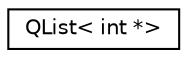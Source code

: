 digraph "类继承关系图"
{
  edge [fontname="Helvetica",fontsize="10",labelfontname="Helvetica",labelfontsize="10"];
  node [fontname="Helvetica",fontsize="10",shape=record];
  rankdir="LR";
  Node0 [label="QList\< int *\>",height=0.2,width=0.4,color="black", fillcolor="white", style="filled",URL="$class_q_list.html"];
}
